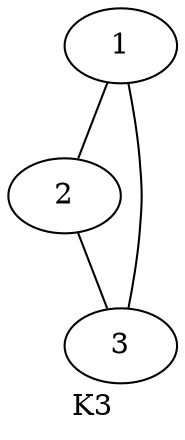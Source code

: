 strict graph  {
	graph [label=K3];
	node [label="\N"];
	1	 [label=1];
	2	 [label=2];
	1 -- 2;
	3	 [label=3];
	1 -- 3;
	2 -- 3;
}
